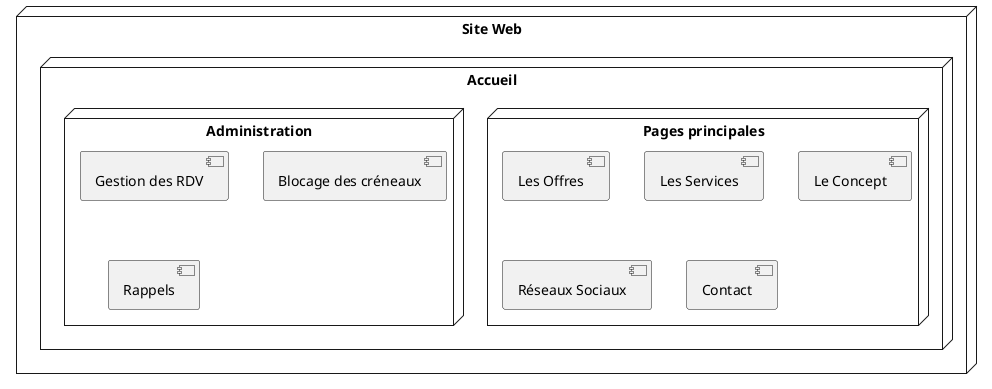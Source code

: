 @startuml arborescence

node "Site Web" {
  node "Accueil" {
    node "Pages principales" {
      [Les Offres]
      [Les Services]
      [Le Concept]
      [Réseaux Sociaux]
      [Contact]
    }
    node "Administration" {
      [Gestion des RDV]
      [Blocage des créneaux]
      [Rappels]
    }
  }
}

@enduml